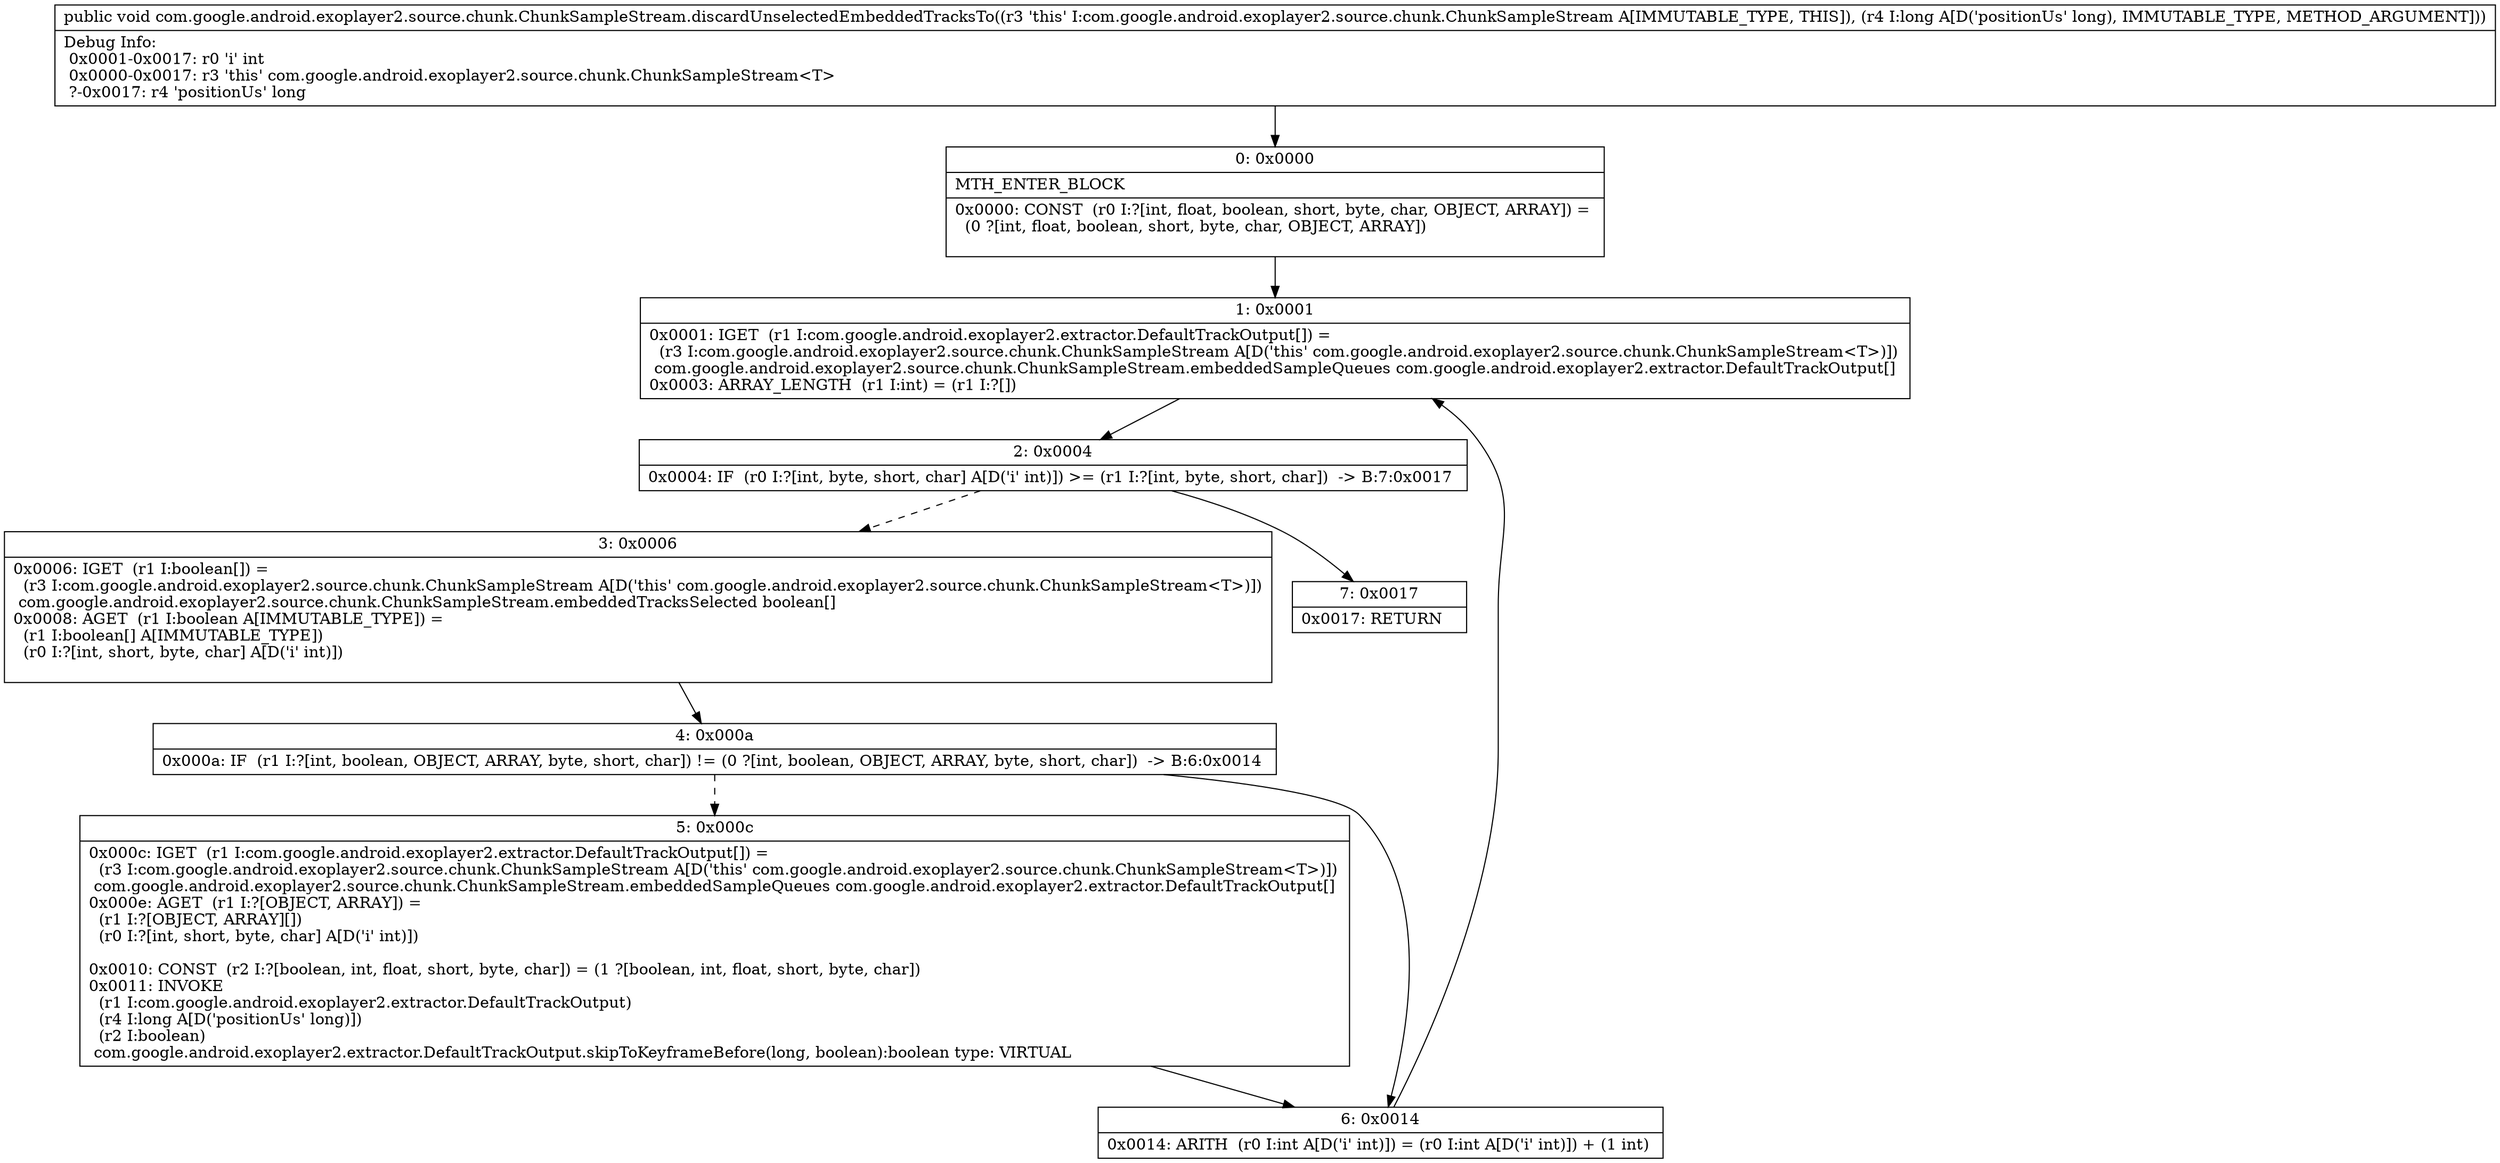 digraph "CFG forcom.google.android.exoplayer2.source.chunk.ChunkSampleStream.discardUnselectedEmbeddedTracksTo(J)V" {
Node_0 [shape=record,label="{0\:\ 0x0000|MTH_ENTER_BLOCK\l|0x0000: CONST  (r0 I:?[int, float, boolean, short, byte, char, OBJECT, ARRAY]) = \l  (0 ?[int, float, boolean, short, byte, char, OBJECT, ARRAY])\l \l}"];
Node_1 [shape=record,label="{1\:\ 0x0001|0x0001: IGET  (r1 I:com.google.android.exoplayer2.extractor.DefaultTrackOutput[]) = \l  (r3 I:com.google.android.exoplayer2.source.chunk.ChunkSampleStream A[D('this' com.google.android.exoplayer2.source.chunk.ChunkSampleStream\<T\>)])\l com.google.android.exoplayer2.source.chunk.ChunkSampleStream.embeddedSampleQueues com.google.android.exoplayer2.extractor.DefaultTrackOutput[] \l0x0003: ARRAY_LENGTH  (r1 I:int) = (r1 I:?[]) \l}"];
Node_2 [shape=record,label="{2\:\ 0x0004|0x0004: IF  (r0 I:?[int, byte, short, char] A[D('i' int)]) \>= (r1 I:?[int, byte, short, char])  \-\> B:7:0x0017 \l}"];
Node_3 [shape=record,label="{3\:\ 0x0006|0x0006: IGET  (r1 I:boolean[]) = \l  (r3 I:com.google.android.exoplayer2.source.chunk.ChunkSampleStream A[D('this' com.google.android.exoplayer2.source.chunk.ChunkSampleStream\<T\>)])\l com.google.android.exoplayer2.source.chunk.ChunkSampleStream.embeddedTracksSelected boolean[] \l0x0008: AGET  (r1 I:boolean A[IMMUTABLE_TYPE]) = \l  (r1 I:boolean[] A[IMMUTABLE_TYPE])\l  (r0 I:?[int, short, byte, char] A[D('i' int)])\l \l}"];
Node_4 [shape=record,label="{4\:\ 0x000a|0x000a: IF  (r1 I:?[int, boolean, OBJECT, ARRAY, byte, short, char]) != (0 ?[int, boolean, OBJECT, ARRAY, byte, short, char])  \-\> B:6:0x0014 \l}"];
Node_5 [shape=record,label="{5\:\ 0x000c|0x000c: IGET  (r1 I:com.google.android.exoplayer2.extractor.DefaultTrackOutput[]) = \l  (r3 I:com.google.android.exoplayer2.source.chunk.ChunkSampleStream A[D('this' com.google.android.exoplayer2.source.chunk.ChunkSampleStream\<T\>)])\l com.google.android.exoplayer2.source.chunk.ChunkSampleStream.embeddedSampleQueues com.google.android.exoplayer2.extractor.DefaultTrackOutput[] \l0x000e: AGET  (r1 I:?[OBJECT, ARRAY]) = \l  (r1 I:?[OBJECT, ARRAY][])\l  (r0 I:?[int, short, byte, char] A[D('i' int)])\l \l0x0010: CONST  (r2 I:?[boolean, int, float, short, byte, char]) = (1 ?[boolean, int, float, short, byte, char]) \l0x0011: INVOKE  \l  (r1 I:com.google.android.exoplayer2.extractor.DefaultTrackOutput)\l  (r4 I:long A[D('positionUs' long)])\l  (r2 I:boolean)\l com.google.android.exoplayer2.extractor.DefaultTrackOutput.skipToKeyframeBefore(long, boolean):boolean type: VIRTUAL \l}"];
Node_6 [shape=record,label="{6\:\ 0x0014|0x0014: ARITH  (r0 I:int A[D('i' int)]) = (r0 I:int A[D('i' int)]) + (1 int) \l}"];
Node_7 [shape=record,label="{7\:\ 0x0017|0x0017: RETURN   \l}"];
MethodNode[shape=record,label="{public void com.google.android.exoplayer2.source.chunk.ChunkSampleStream.discardUnselectedEmbeddedTracksTo((r3 'this' I:com.google.android.exoplayer2.source.chunk.ChunkSampleStream A[IMMUTABLE_TYPE, THIS]), (r4 I:long A[D('positionUs' long), IMMUTABLE_TYPE, METHOD_ARGUMENT]))  | Debug Info:\l  0x0001\-0x0017: r0 'i' int\l  0x0000\-0x0017: r3 'this' com.google.android.exoplayer2.source.chunk.ChunkSampleStream\<T\>\l  ?\-0x0017: r4 'positionUs' long\l}"];
MethodNode -> Node_0;
Node_0 -> Node_1;
Node_1 -> Node_2;
Node_2 -> Node_3[style=dashed];
Node_2 -> Node_7;
Node_3 -> Node_4;
Node_4 -> Node_5[style=dashed];
Node_4 -> Node_6;
Node_5 -> Node_6;
Node_6 -> Node_1;
}


